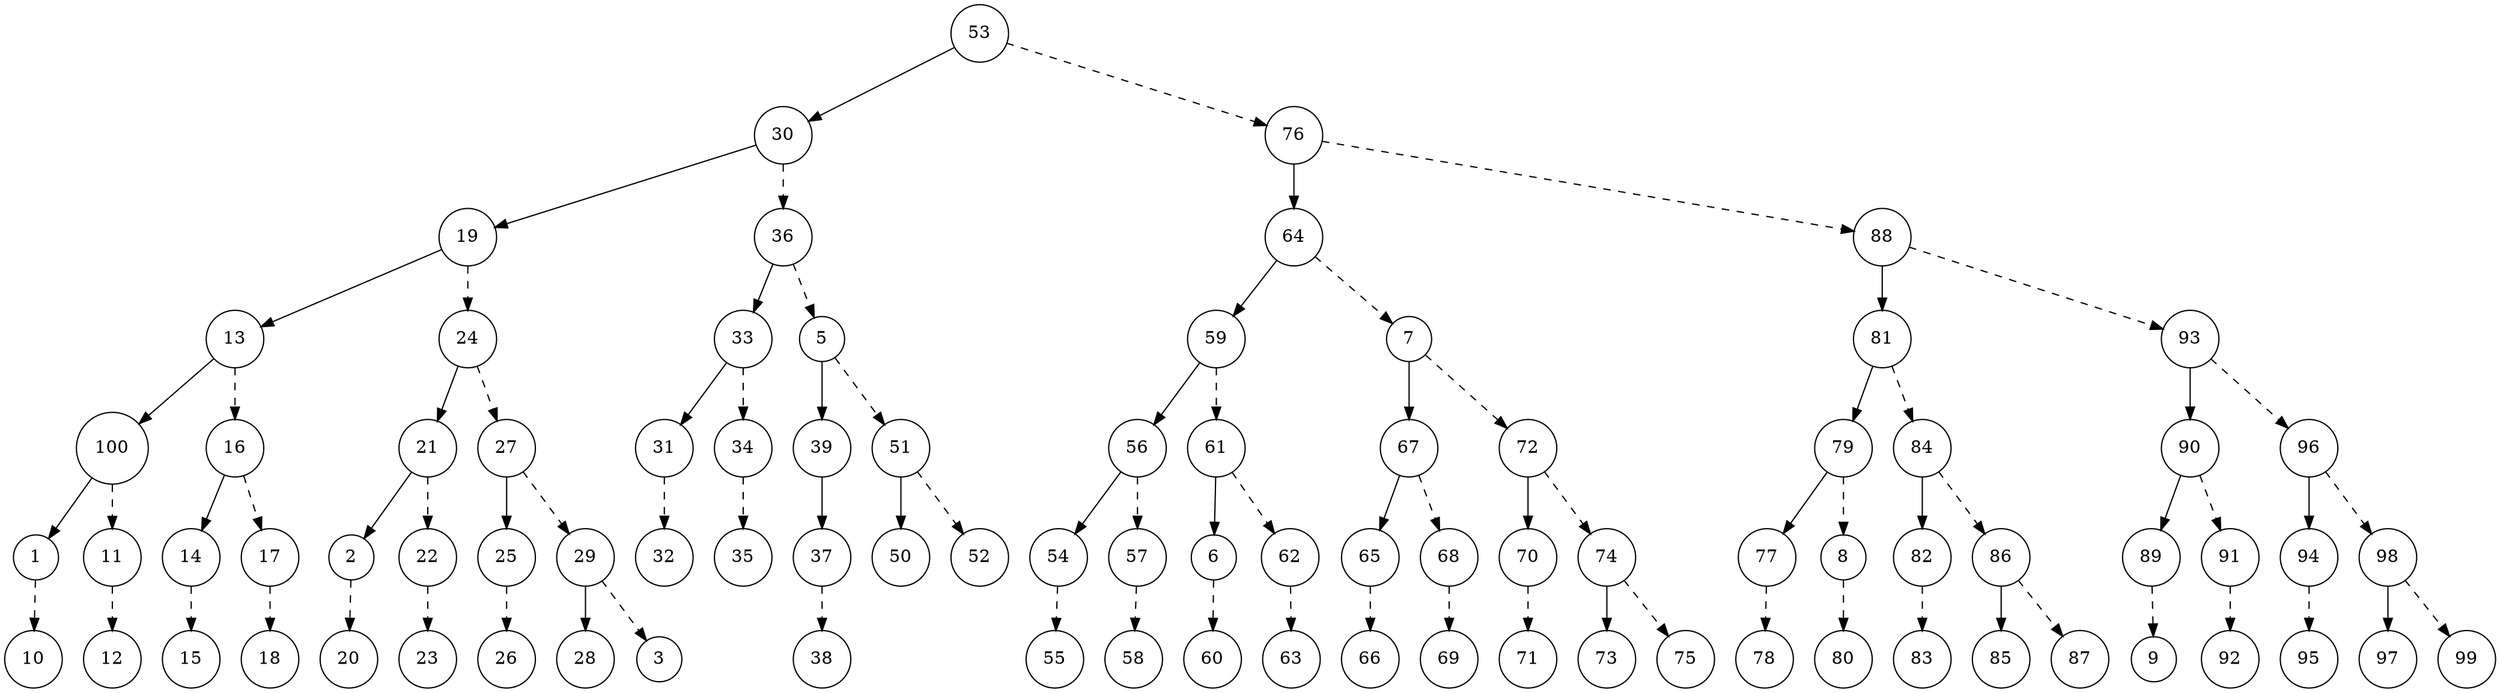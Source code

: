 digraph Tree {
    node [shape=circle];
    "53" -> "30";
    "53" -> "76" [style=dashed];
    "30" -> "19";
    "30" -> "36" [style=dashed];
    "19" -> "13";
    "19" -> "24" [style=dashed];
    "13" -> "100";
    "13" -> "16" [style=dashed];
    "100" -> "1";
    "100" -> "11" [style=dashed];
    "1" -> "10" [style=dashed];
    "11" -> "12" [style=dashed];
    "16" -> "14";
    "16" -> "17" [style=dashed];
    "14" -> "15" [style=dashed];
    "17" -> "18" [style=dashed];
    "24" -> "21";
    "24" -> "27" [style=dashed];
    "21" -> "2";
    "21" -> "22" [style=dashed];
    "2" -> "20" [style=dashed];
    "22" -> "23" [style=dashed];
    "27" -> "25";
    "27" -> "29" [style=dashed];
    "25" -> "26" [style=dashed];
    "29" -> "28";
    "29" -> "3" [style=dashed];
    "36" -> "33";
    "36" -> "5" [style=dashed];
    "33" -> "31";
    "33" -> "34" [style=dashed];
    "31" -> "32" [style=dashed];
    "34" -> "35" [style=dashed];
    "5" -> "39";
    "5" -> "51" [style=dashed];
    "39" -> "37";
    "37" -> "38" [style=dashed];
    "51" -> "50";
    "51" -> "52" [style=dashed];
    "76" -> "64";
    "76" -> "88" [style=dashed];
    "64" -> "59";
    "64" -> "7" [style=dashed];
    "59" -> "56";
    "59" -> "61" [style=dashed];
    "56" -> "54";
    "56" -> "57" [style=dashed];
    "54" -> "55" [style=dashed];
    "57" -> "58" [style=dashed];
    "61" -> "6";
    "61" -> "62" [style=dashed];
    "6" -> "60" [style=dashed];
    "62" -> "63" [style=dashed];
    "7" -> "67";
    "7" -> "72" [style=dashed];
    "67" -> "65";
    "67" -> "68" [style=dashed];
    "65" -> "66" [style=dashed];
    "68" -> "69" [style=dashed];
    "72" -> "70";
    "72" -> "74" [style=dashed];
    "70" -> "71" [style=dashed];
    "74" -> "73";
    "74" -> "75" [style=dashed];
    "88" -> "81";
    "88" -> "93" [style=dashed];
    "81" -> "79";
    "81" -> "84" [style=dashed];
    "79" -> "77";
    "79" -> "8" [style=dashed];
    "77" -> "78" [style=dashed];
    "8" -> "80" [style=dashed];
    "84" -> "82";
    "84" -> "86" [style=dashed];
    "82" -> "83" [style=dashed];
    "86" -> "85";
    "86" -> "87" [style=dashed];
    "93" -> "90";
    "93" -> "96" [style=dashed];
    "90" -> "89";
    "90" -> "91" [style=dashed];
    "89" -> "9" [style=dashed];
    "91" -> "92" [style=dashed];
    "96" -> "94";
    "96" -> "98" [style=dashed];
    "94" -> "95" [style=dashed];
    "98" -> "97";
    "98" -> "99" [style=dashed];
}
